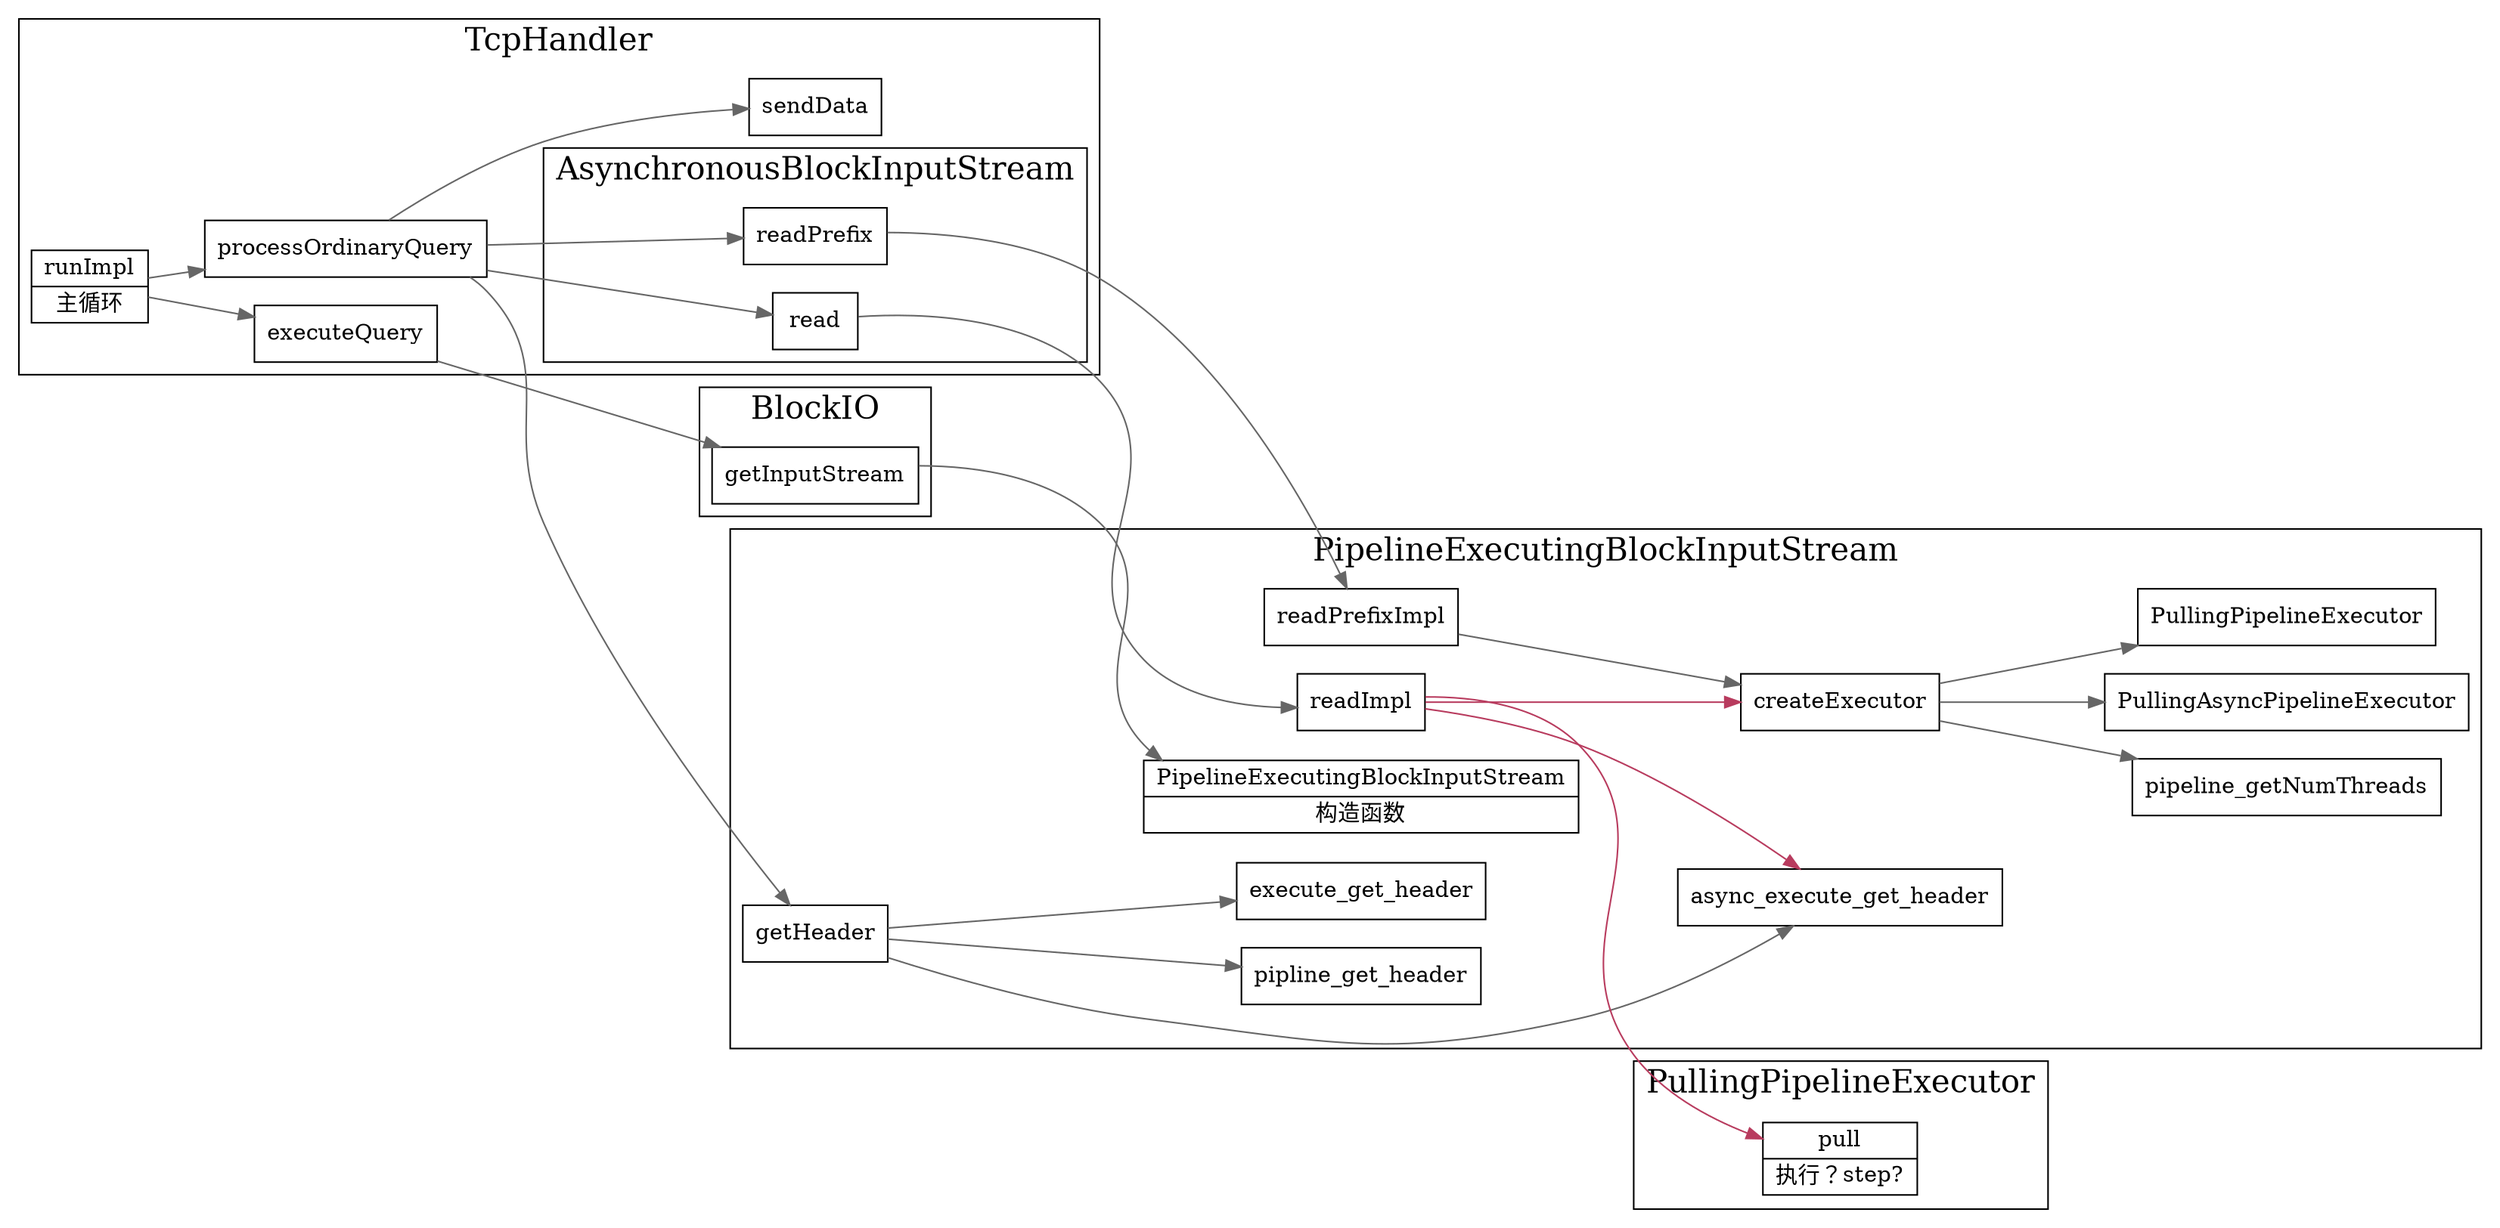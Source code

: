 digraph blockIO {
  node[shape=box];
  edge[color=gray40];
  newrank=true;
  rankdir=LR;
  subgraph cluster_PullingPipelineExecutor {
    graph[label="PullingPipelineExecutor";fontsize=20;];
    execute_pull[
      shape="record";
      label="{{
        pull|
        执行？step?
      }}";
    ];
  }
  subgraph cluster_PipelineExecutingBlockInputStream {
    graph[label="PipelineExecutingBlockInputStream";fontsize=20;];
    PipelineExecutingBlockInputStream;
    PipelineExecutingBlockInputStream[
      shape="record";
      label="{{
        PipelineExecutingBlockInputStream|
        构造函数
      }}";
    ];
    getHeader -> {
      execute_get_header;
      async_execute_get_header;
      pipline_get_header;
    }
    readPrefixImpl -> createExecutor;
    readImpl -> {
      execute_pull;
      async_execute_get_header;
      createExecutor;
    }[color="#b83b5e"];

    createExecutor -> {
      pipeline_getNumThreads;
      PullingAsyncPipelineExecutor;
      PullingPipelineExecutor;
    }
  }
  subgraph cluster_BlockIO {
    graph[label="BlockIO";fontsize=20;];
    getInputStream -> {
      PipelineExecutingBlockInputStream;
    };
  }
  subgraph cluster_TcpHandler {
    graph[label="TcpHandler";fontsize=20;];
    runImpl -> executeQuery -> getInputStream;
    runImpl[
      shape="record";
      label="{{
        runImpl|
        主循环
      }}";
    ];
    runImpl -> processOrdinaryQuery -> {
      getHeader;
      readPrefix;
      sendData;
      read;
    }
    subgraph cluster_AsynchronousBlockInputStream {
      graph[label="AsynchronousBlockInputStream";fontsize=20;];
      readPrefix;
      read;
    }
    readPrefix -> readPrefixImpl;
    read -> readImpl;
  }
  
}
